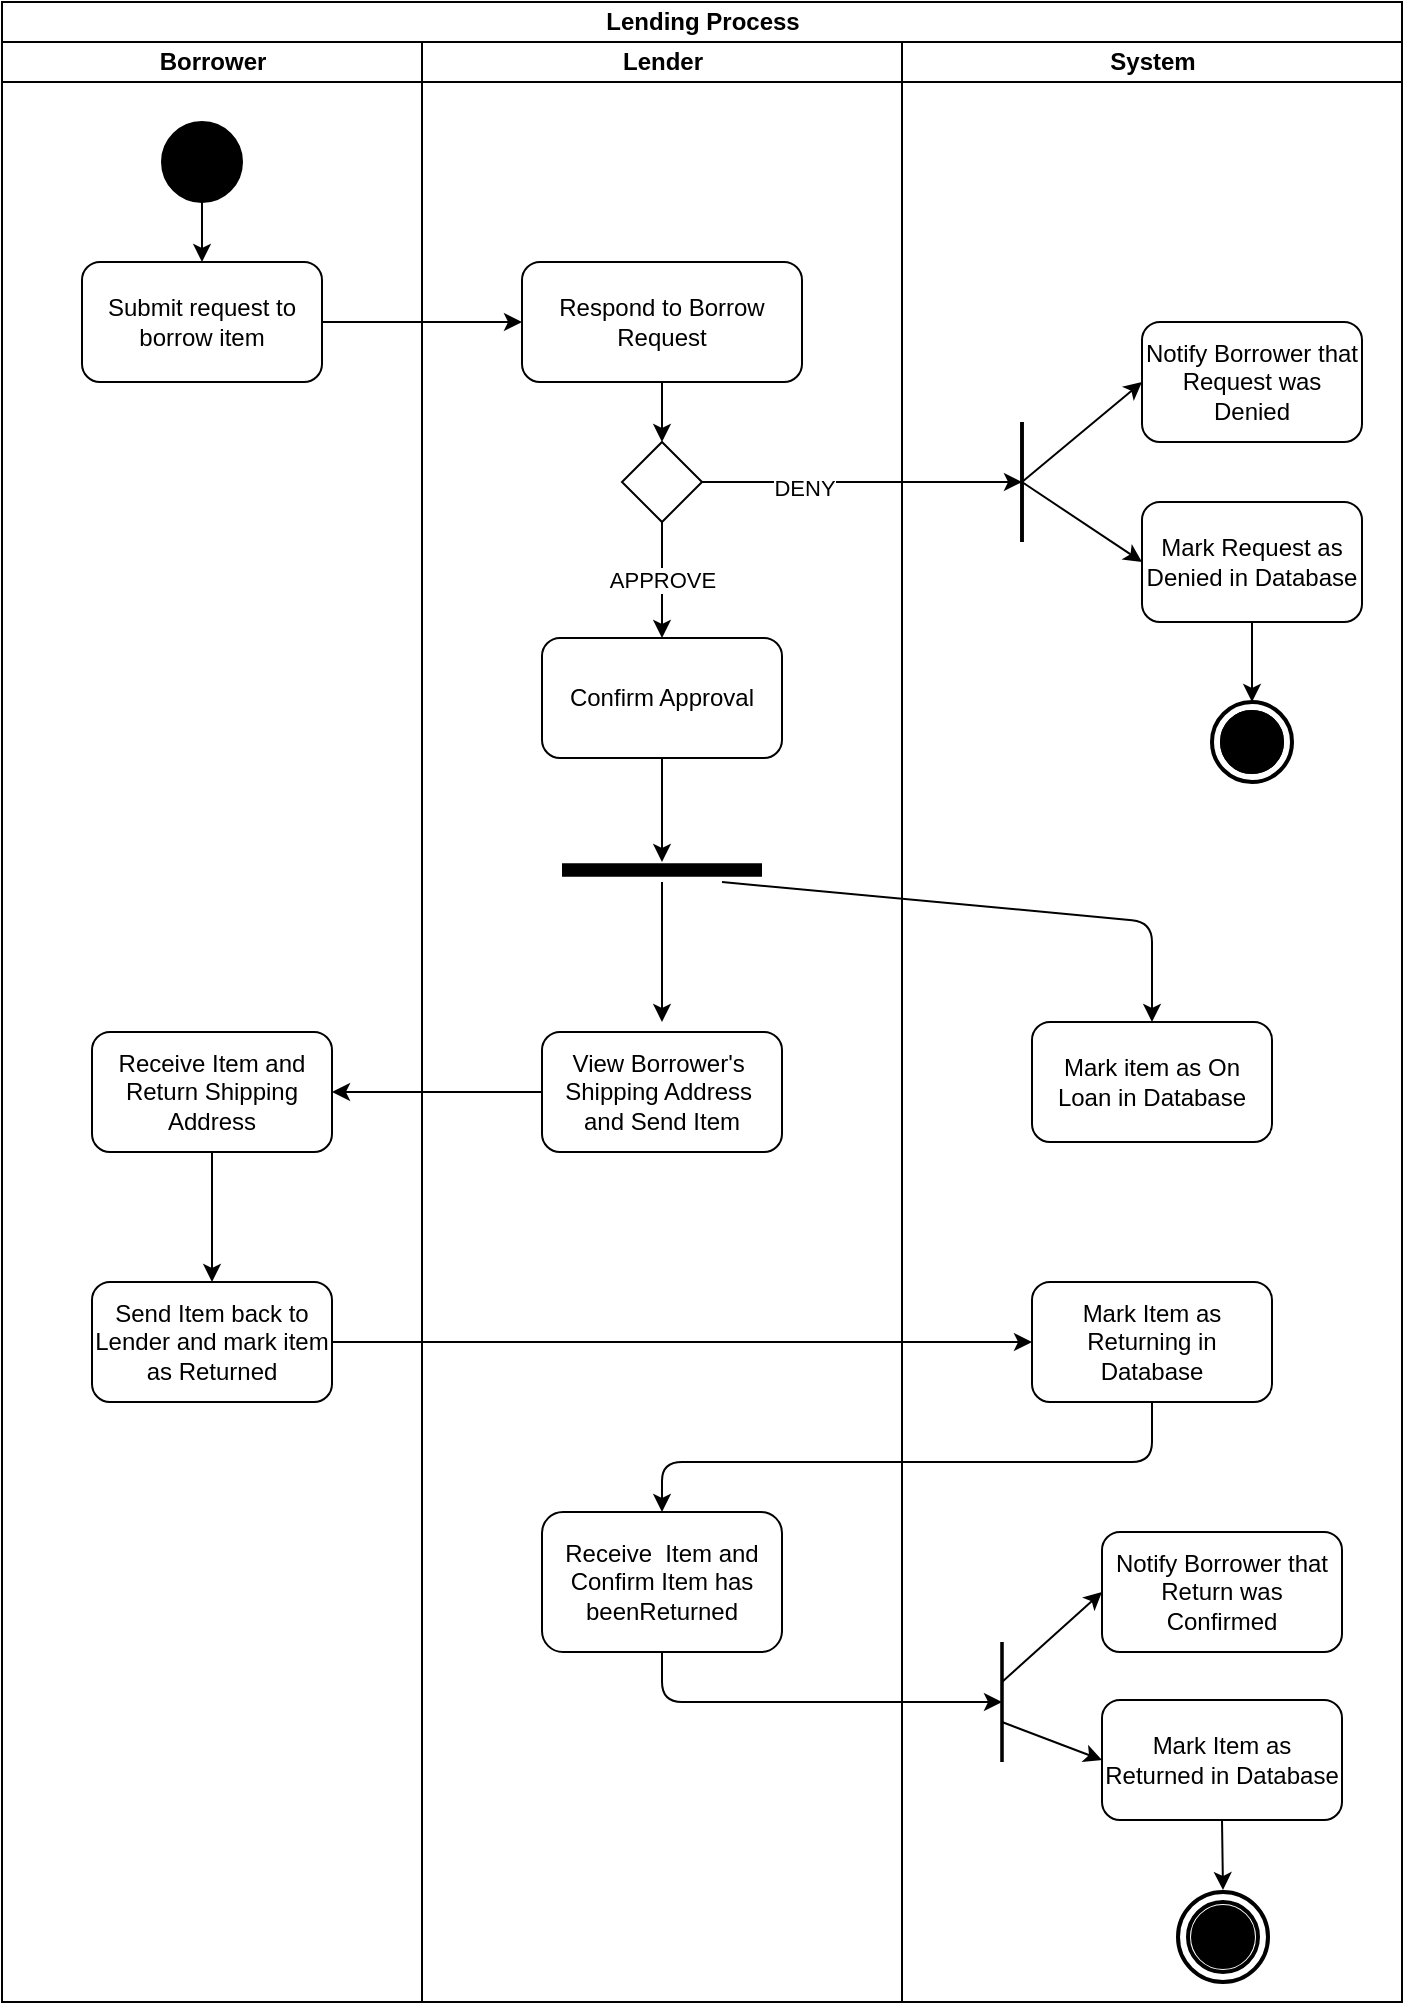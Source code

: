 <mxfile version="13.9.2" type="github"><diagram id="C5RBs43oDa-KdzZeNtuy" name="Page-1"><mxGraphModel dx="599" dy="746" grid="1" gridSize="10" guides="1" tooltips="1" connect="1" arrows="1" fold="1" page="1" pageScale="1" pageWidth="827" pageHeight="1169" math="0" shadow="0"><root><mxCell id="WIyWlLk6GJQsqaUBKTNV-0"/><mxCell id="WIyWlLk6GJQsqaUBKTNV-1" parent="WIyWlLk6GJQsqaUBKTNV-0"/><mxCell id="f4vC4ZWVShRGQKTKGteF-9" value="Lending Process" style="swimlane;html=1;childLayout=stackLayout;resizeParent=1;resizeParentMax=0;startSize=20;fillColor=#FFFFFF;" vertex="1" parent="WIyWlLk6GJQsqaUBKTNV-1"><mxGeometry x="40" y="40" width="700" height="1000" as="geometry"/></mxCell><mxCell id="f4vC4ZWVShRGQKTKGteF-10" value="Borrower" style="swimlane;html=1;startSize=20;fillColor=#FFFFFF;swimlaneFillColor=#ffffff;" vertex="1" parent="f4vC4ZWVShRGQKTKGteF-9"><mxGeometry y="20" width="210" height="980" as="geometry"/></mxCell><mxCell id="f4vC4ZWVShRGQKTKGteF-13" value="" style="ellipse;whiteSpace=wrap;html=1;aspect=fixed;fillColor=#000000;" vertex="1" parent="f4vC4ZWVShRGQKTKGteF-10"><mxGeometry x="80" y="40" width="40" height="40" as="geometry"/></mxCell><mxCell id="f4vC4ZWVShRGQKTKGteF-14" value="Submit request to borrow item" style="rounded=1;whiteSpace=wrap;html=1;fillColor=#FFFFFF;" vertex="1" parent="f4vC4ZWVShRGQKTKGteF-10"><mxGeometry x="40" y="110" width="120" height="60" as="geometry"/></mxCell><mxCell id="f4vC4ZWVShRGQKTKGteF-18" value="" style="endArrow=classic;html=1;entryX=0.5;entryY=0;entryDx=0;entryDy=0;exitX=0.5;exitY=1;exitDx=0;exitDy=0;" edge="1" parent="f4vC4ZWVShRGQKTKGteF-10" source="f4vC4ZWVShRGQKTKGteF-13" target="f4vC4ZWVShRGQKTKGteF-14"><mxGeometry width="50" height="50" relative="1" as="geometry"><mxPoint x="100" y="70" as="sourcePoint"/><mxPoint x="350" y="420" as="targetPoint"/></mxGeometry></mxCell><mxCell id="f4vC4ZWVShRGQKTKGteF-41" value="Receive Item and Return Shipping Address" style="rounded=1;whiteSpace=wrap;html=1;fillColor=#FFFFFF;" vertex="1" parent="f4vC4ZWVShRGQKTKGteF-10"><mxGeometry x="45" y="495" width="120" height="60" as="geometry"/></mxCell><mxCell id="f4vC4ZWVShRGQKTKGteF-43" value="Send Item back to Lender and mark item as Returned" style="rounded=1;whiteSpace=wrap;html=1;fillColor=#FFFFFF;" vertex="1" parent="f4vC4ZWVShRGQKTKGteF-10"><mxGeometry x="45" y="620" width="120" height="60" as="geometry"/></mxCell><mxCell id="f4vC4ZWVShRGQKTKGteF-44" value="" style="endArrow=classic;html=1;strokeWidth=1;exitX=0.5;exitY=1;exitDx=0;exitDy=0;entryX=0.5;entryY=0;entryDx=0;entryDy=0;" edge="1" parent="f4vC4ZWVShRGQKTKGteF-10" source="f4vC4ZWVShRGQKTKGteF-41" target="f4vC4ZWVShRGQKTKGteF-43"><mxGeometry width="50" height="50" relative="1" as="geometry"><mxPoint x="300" y="470" as="sourcePoint"/><mxPoint x="350" y="420" as="targetPoint"/></mxGeometry></mxCell><mxCell id="f4vC4ZWVShRGQKTKGteF-11" value="Lender" style="swimlane;html=1;startSize=20;swimlaneFillColor=#ffffff;" vertex="1" parent="f4vC4ZWVShRGQKTKGteF-9"><mxGeometry x="210" y="20" width="240" height="980" as="geometry"/></mxCell><mxCell id="f4vC4ZWVShRGQKTKGteF-22" value="Respond to Borrow Request" style="rounded=1;whiteSpace=wrap;html=1;fillColor=#FFFFFF;" vertex="1" parent="f4vC4ZWVShRGQKTKGteF-11"><mxGeometry x="50" y="110" width="140" height="60" as="geometry"/></mxCell><mxCell id="f4vC4ZWVShRGQKTKGteF-24" value="" style="rhombus;whiteSpace=wrap;html=1;fillColor=#FFFFFF;" vertex="1" parent="f4vC4ZWVShRGQKTKGteF-11"><mxGeometry x="100" y="200" width="40" height="40" as="geometry"/></mxCell><mxCell id="f4vC4ZWVShRGQKTKGteF-23" value="" style="endArrow=classic;html=1;exitX=0.5;exitY=1;exitDx=0;exitDy=0;entryX=0.5;entryY=0;entryDx=0;entryDy=0;" edge="1" parent="f4vC4ZWVShRGQKTKGteF-11" source="f4vC4ZWVShRGQKTKGteF-22" target="f4vC4ZWVShRGQKTKGteF-24"><mxGeometry width="50" height="50" relative="1" as="geometry"><mxPoint x="260" y="250" as="sourcePoint"/><mxPoint x="140" y="420" as="targetPoint"/></mxGeometry></mxCell><mxCell id="f4vC4ZWVShRGQKTKGteF-33" value="Confirm Approval" style="rounded=1;whiteSpace=wrap;html=1;fillColor=#FFFFFF;" vertex="1" parent="f4vC4ZWVShRGQKTKGteF-11"><mxGeometry x="60" y="298" width="120" height="60" as="geometry"/></mxCell><mxCell id="f4vC4ZWVShRGQKTKGteF-34" value="APPROVE" style="endArrow=classic;html=1;exitX=0.5;exitY=1;exitDx=0;exitDy=0;entryX=0.5;entryY=0;entryDx=0;entryDy=0;" edge="1" parent="f4vC4ZWVShRGQKTKGteF-11" source="f4vC4ZWVShRGQKTKGteF-24" target="f4vC4ZWVShRGQKTKGteF-33"><mxGeometry width="50" height="50" relative="1" as="geometry"><mxPoint x="90" y="470" as="sourcePoint"/><mxPoint x="140" y="420" as="targetPoint"/></mxGeometry></mxCell><mxCell id="f4vC4ZWVShRGQKTKGteF-36" value="" style="shape=link;html=1;strokeWidth=5;width=-2.308;" edge="1" parent="f4vC4ZWVShRGQKTKGteF-11"><mxGeometry width="100" relative="1" as="geometry"><mxPoint x="70" y="414" as="sourcePoint"/><mxPoint x="170" y="414" as="targetPoint"/></mxGeometry></mxCell><mxCell id="f4vC4ZWVShRGQKTKGteF-38" value="View Borrower's&amp;nbsp; Shipping Address&amp;nbsp; and Send Item" style="rounded=1;whiteSpace=wrap;html=1;fillColor=#FFFFFF;" vertex="1" parent="f4vC4ZWVShRGQKTKGteF-11"><mxGeometry x="60" y="495" width="120" height="60" as="geometry"/></mxCell><mxCell id="f4vC4ZWVShRGQKTKGteF-47" value="Receive&amp;nbsp; Item and Confirm Item has beenReturned" style="rounded=1;whiteSpace=wrap;html=1;fillColor=#FFFFFF;" vertex="1" parent="f4vC4ZWVShRGQKTKGteF-11"><mxGeometry x="60" y="735" width="120" height="70" as="geometry"/></mxCell><mxCell id="f4vC4ZWVShRGQKTKGteF-19" value="" style="endArrow=classic;html=1;exitX=1;exitY=0.5;exitDx=0;exitDy=0;entryX=0;entryY=0.5;entryDx=0;entryDy=0;" edge="1" parent="f4vC4ZWVShRGQKTKGteF-9" source="f4vC4ZWVShRGQKTKGteF-14" target="f4vC4ZWVShRGQKTKGteF-22"><mxGeometry width="50" height="50" relative="1" as="geometry"><mxPoint x="300" y="490" as="sourcePoint"/><mxPoint x="490" y="140" as="targetPoint"/></mxGeometry></mxCell><mxCell id="f4vC4ZWVShRGQKTKGteF-42" value="" style="endArrow=classic;html=1;strokeWidth=1;exitX=0;exitY=0.5;exitDx=0;exitDy=0;entryX=1;entryY=0.5;entryDx=0;entryDy=0;" edge="1" parent="f4vC4ZWVShRGQKTKGteF-9" source="f4vC4ZWVShRGQKTKGteF-38" target="f4vC4ZWVShRGQKTKGteF-41"><mxGeometry width="50" height="50" relative="1" as="geometry"><mxPoint x="300" y="490" as="sourcePoint"/><mxPoint x="350" y="440" as="targetPoint"/></mxGeometry></mxCell><mxCell id="f4vC4ZWVShRGQKTKGteF-12" value="System" style="swimlane;html=1;startSize=20;swimlaneFillColor=#ffffff;" vertex="1" parent="f4vC4ZWVShRGQKTKGteF-9"><mxGeometry x="450" y="20" width="250" height="980" as="geometry"/></mxCell><mxCell id="f4vC4ZWVShRGQKTKGteF-27" value="Notify Borrower that Request was Denied" style="rounded=1;whiteSpace=wrap;html=1;fillColor=#FFFFFF;" vertex="1" parent="f4vC4ZWVShRGQKTKGteF-12"><mxGeometry x="120" y="140" width="110" height="60" as="geometry"/></mxCell><mxCell id="f4vC4ZWVShRGQKTKGteF-28" value="Mark Request as Denied in Database" style="rounded=1;whiteSpace=wrap;html=1;fillColor=#FFFFFF;" vertex="1" parent="f4vC4ZWVShRGQKTKGteF-12"><mxGeometry x="120" y="230" width="110" height="60" as="geometry"/></mxCell><mxCell id="f4vC4ZWVShRGQKTKGteF-26" value="" style="shape=link;html=1;width=-0.769;" edge="1" parent="f4vC4ZWVShRGQKTKGteF-12"><mxGeometry width="100" relative="1" as="geometry"><mxPoint x="60" y="250" as="sourcePoint"/><mxPoint x="60" y="190" as="targetPoint"/></mxGeometry></mxCell><mxCell id="f4vC4ZWVShRGQKTKGteF-39" value="Mark item as On Loan in Database" style="rounded=1;whiteSpace=wrap;html=1;fillColor=#FFFFFF;" vertex="1" parent="f4vC4ZWVShRGQKTKGteF-12"><mxGeometry x="65" y="490" width="120" height="60" as="geometry"/></mxCell><mxCell id="f4vC4ZWVShRGQKTKGteF-45" value="Mark Item as Returning in Database" style="rounded=1;whiteSpace=wrap;html=1;fillColor=#FFFFFF;" vertex="1" parent="f4vC4ZWVShRGQKTKGteF-12"><mxGeometry x="65" y="620" width="120" height="60" as="geometry"/></mxCell><mxCell id="f4vC4ZWVShRGQKTKGteF-49" value="Mark Item as Returned in Database" style="rounded=1;whiteSpace=wrap;html=1;fillColor=#FFFFFF;" vertex="1" parent="f4vC4ZWVShRGQKTKGteF-12"><mxGeometry x="100" y="829" width="120" height="60" as="geometry"/></mxCell><mxCell id="f4vC4ZWVShRGQKTKGteF-52" value="" style="shape=link;html=1;width=-0.769;" edge="1" parent="f4vC4ZWVShRGQKTKGteF-12"><mxGeometry width="100" relative="1" as="geometry"><mxPoint x="50" y="860" as="sourcePoint"/><mxPoint x="50" y="800" as="targetPoint"/></mxGeometry></mxCell><mxCell id="f4vC4ZWVShRGQKTKGteF-53" value="Notify Borrower that Return was Confirmed" style="rounded=1;whiteSpace=wrap;html=1;fillColor=#FFFFFF;" vertex="1" parent="f4vC4ZWVShRGQKTKGteF-12"><mxGeometry x="100" y="745" width="120" height="60" as="geometry"/></mxCell><mxCell id="f4vC4ZWVShRGQKTKGteF-56" value="" style="ellipse;shape=doubleEllipse;whiteSpace=wrap;html=1;aspect=fixed;perimeterSpacing=1;strokeWidth=2;fillColor=#FFFFFF;" vertex="1" parent="f4vC4ZWVShRGQKTKGteF-12"><mxGeometry x="138" y="925" width="45" height="45" as="geometry"/></mxCell><mxCell id="f4vC4ZWVShRGQKTKGteF-57" value="" style="endArrow=classic;html=1;strokeWidth=1;exitX=0.5;exitY=1;exitDx=0;exitDy=0;entryX=0.5;entryY=0;entryDx=0;entryDy=0;" edge="1" parent="f4vC4ZWVShRGQKTKGteF-12" source="f4vC4ZWVShRGQKTKGteF-49" target="f4vC4ZWVShRGQKTKGteF-56"><mxGeometry width="50" height="50" relative="1" as="geometry"><mxPoint x="-150" y="470" as="sourcePoint"/><mxPoint x="-100" y="420" as="targetPoint"/></mxGeometry></mxCell><mxCell id="f4vC4ZWVShRGQKTKGteF-58" value="" style="ellipse;shape=doubleEllipse;whiteSpace=wrap;html=1;aspect=fixed;strokeWidth=2;fillColor=#FFFFFF;gradientColor=none;" vertex="1" parent="f4vC4ZWVShRGQKTKGteF-12"><mxGeometry x="155" y="330" width="40" height="40" as="geometry"/></mxCell><mxCell id="f4vC4ZWVShRGQKTKGteF-59" value="" style="endArrow=classic;html=1;strokeWidth=1;exitX=0.5;exitY=1;exitDx=0;exitDy=0;entryX=0.5;entryY=0;entryDx=0;entryDy=0;" edge="1" parent="f4vC4ZWVShRGQKTKGteF-12" source="f4vC4ZWVShRGQKTKGteF-28" target="f4vC4ZWVShRGQKTKGteF-58"><mxGeometry width="50" height="50" relative="1" as="geometry"><mxPoint x="-150" y="470" as="sourcePoint"/><mxPoint x="-100" y="420" as="targetPoint"/></mxGeometry></mxCell><mxCell id="f4vC4ZWVShRGQKTKGteF-61" value="" style="ellipse;whiteSpace=wrap;html=1;aspect=fixed;strokeWidth=2;gradientColor=none;fillColor=#000000;" vertex="1" parent="f4vC4ZWVShRGQKTKGteF-12"><mxGeometry x="160" y="335" width="30" height="30" as="geometry"/></mxCell><mxCell id="f4vC4ZWVShRGQKTKGteF-62" value="" style="ellipse;whiteSpace=wrap;html=1;aspect=fixed;strokeWidth=2;gradientColor=none;fillColor=#000000;" vertex="1" parent="f4vC4ZWVShRGQKTKGteF-12"><mxGeometry x="145.5" y="932.5" width="30" height="30" as="geometry"/></mxCell><mxCell id="f4vC4ZWVShRGQKTKGteF-48" value="" style="endArrow=classic;html=1;strokeWidth=1;exitX=0.5;exitY=1;exitDx=0;exitDy=0;entryX=0.5;entryY=0;entryDx=0;entryDy=0;" edge="1" parent="f4vC4ZWVShRGQKTKGteF-9" source="f4vC4ZWVShRGQKTKGteF-45" target="f4vC4ZWVShRGQKTKGteF-47"><mxGeometry width="50" height="50" relative="1" as="geometry"><mxPoint x="300" y="490" as="sourcePoint"/><mxPoint x="350" y="440" as="targetPoint"/><Array as="points"><mxPoint x="575" y="730"/><mxPoint x="330" y="730"/></Array></mxGeometry></mxCell><mxCell id="f4vC4ZWVShRGQKTKGteF-46" value="" style="endArrow=classic;html=1;strokeWidth=1;exitX=1;exitY=0.5;exitDx=0;exitDy=0;entryX=0;entryY=0.5;entryDx=0;entryDy=0;" edge="1" parent="f4vC4ZWVShRGQKTKGteF-9" source="f4vC4ZWVShRGQKTKGteF-43" target="f4vC4ZWVShRGQKTKGteF-45"><mxGeometry width="50" height="50" relative="1" as="geometry"><mxPoint x="300" y="490" as="sourcePoint"/><mxPoint x="350" y="440" as="targetPoint"/></mxGeometry></mxCell><mxCell id="f4vC4ZWVShRGQKTKGteF-50" value="" style="endArrow=classic;html=1;strokeWidth=1;exitX=0.5;exitY=1;exitDx=0;exitDy=0;" edge="1" parent="f4vC4ZWVShRGQKTKGteF-9" source="f4vC4ZWVShRGQKTKGteF-47"><mxGeometry width="50" height="50" relative="1" as="geometry"><mxPoint x="300" y="490" as="sourcePoint"/><mxPoint x="500" y="850" as="targetPoint"/><Array as="points"><mxPoint x="330" y="850"/></Array></mxGeometry></mxCell><mxCell id="f4vC4ZWVShRGQKTKGteF-29" value="" style="endArrow=classic;html=1;exitX=1;exitY=0.5;exitDx=0;exitDy=0;" edge="1" parent="WIyWlLk6GJQsqaUBKTNV-1" source="f4vC4ZWVShRGQKTKGteF-24"><mxGeometry width="50" height="50" relative="1" as="geometry"><mxPoint x="340" y="530" as="sourcePoint"/><mxPoint x="550" y="280" as="targetPoint"/></mxGeometry></mxCell><mxCell id="f4vC4ZWVShRGQKTKGteF-32" value="DENY" style="edgeLabel;html=1;align=center;verticalAlign=middle;resizable=0;points=[];" vertex="1" connectable="0" parent="f4vC4ZWVShRGQKTKGteF-29"><mxGeometry x="-0.371" y="-3" relative="1" as="geometry"><mxPoint as="offset"/></mxGeometry></mxCell><mxCell id="f4vC4ZWVShRGQKTKGteF-30" value="" style="endArrow=classic;html=1;entryX=0;entryY=0.5;entryDx=0;entryDy=0;" edge="1" parent="WIyWlLk6GJQsqaUBKTNV-1" target="f4vC4ZWVShRGQKTKGteF-27"><mxGeometry width="50" height="50" relative="1" as="geometry"><mxPoint x="550" y="280" as="sourcePoint"/><mxPoint x="390" y="480" as="targetPoint"/></mxGeometry></mxCell><mxCell id="f4vC4ZWVShRGQKTKGteF-31" value="" style="endArrow=classic;html=1;entryX=0;entryY=0.5;entryDx=0;entryDy=0;" edge="1" parent="WIyWlLk6GJQsqaUBKTNV-1" target="f4vC4ZWVShRGQKTKGteF-28"><mxGeometry width="50" height="50" relative="1" as="geometry"><mxPoint x="550" y="280" as="sourcePoint"/><mxPoint x="390" y="480" as="targetPoint"/></mxGeometry></mxCell><mxCell id="f4vC4ZWVShRGQKTKGteF-35" value="" style="endArrow=classic;html=1;exitX=0.5;exitY=1;exitDx=0;exitDy=0;" edge="1" parent="WIyWlLk6GJQsqaUBKTNV-1" source="f4vC4ZWVShRGQKTKGteF-33"><mxGeometry width="50" height="50" relative="1" as="geometry"><mxPoint x="340" y="530" as="sourcePoint"/><mxPoint x="370" y="470" as="targetPoint"/></mxGeometry></mxCell><mxCell id="f4vC4ZWVShRGQKTKGteF-37" value="" style="endArrow=classic;html=1;strokeWidth=1;" edge="1" parent="WIyWlLk6GJQsqaUBKTNV-1"><mxGeometry width="50" height="50" relative="1" as="geometry"><mxPoint x="370" y="480" as="sourcePoint"/><mxPoint x="370" y="550" as="targetPoint"/></mxGeometry></mxCell><mxCell id="f4vC4ZWVShRGQKTKGteF-40" value="" style="endArrow=classic;html=1;strokeWidth=1;entryX=0.5;entryY=0;entryDx=0;entryDy=0;" edge="1" parent="WIyWlLk6GJQsqaUBKTNV-1" target="f4vC4ZWVShRGQKTKGteF-39"><mxGeometry width="50" height="50" relative="1" as="geometry"><mxPoint x="400" y="480" as="sourcePoint"/><mxPoint x="390" y="480" as="targetPoint"/><Array as="points"><mxPoint x="615" y="500"/></Array></mxGeometry></mxCell><mxCell id="f4vC4ZWVShRGQKTKGteF-51" value="" style="shape=link;html=1;width=-0.769;" edge="1" parent="WIyWlLk6GJQsqaUBKTNV-1"><mxGeometry width="100" relative="1" as="geometry"><mxPoint x="550" y="310" as="sourcePoint"/><mxPoint x="550" y="250" as="targetPoint"/></mxGeometry></mxCell><mxCell id="f4vC4ZWVShRGQKTKGteF-54" value="" style="endArrow=classic;html=1;strokeWidth=1;entryX=0;entryY=0.5;entryDx=0;entryDy=0;" edge="1" parent="WIyWlLk6GJQsqaUBKTNV-1" target="f4vC4ZWVShRGQKTKGteF-53"><mxGeometry width="50" height="50" relative="1" as="geometry"><mxPoint x="540" y="880" as="sourcePoint"/><mxPoint x="390" y="480" as="targetPoint"/></mxGeometry></mxCell><mxCell id="f4vC4ZWVShRGQKTKGteF-55" value="" style="endArrow=classic;html=1;strokeWidth=1;entryX=0;entryY=0.5;entryDx=0;entryDy=0;" edge="1" parent="WIyWlLk6GJQsqaUBKTNV-1" target="f4vC4ZWVShRGQKTKGteF-49"><mxGeometry width="50" height="50" relative="1" as="geometry"><mxPoint x="540" y="900" as="sourcePoint"/><mxPoint x="390" y="480" as="targetPoint"/></mxGeometry></mxCell></root></mxGraphModel></diagram></mxfile>